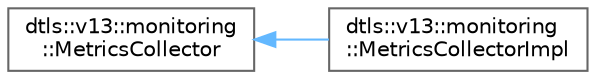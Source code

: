 digraph "Graphical Class Hierarchy"
{
 // LATEX_PDF_SIZE
  bgcolor="transparent";
  edge [fontname=Helvetica,fontsize=10,labelfontname=Helvetica,labelfontsize=10];
  node [fontname=Helvetica,fontsize=10,shape=box,height=0.2,width=0.4];
  rankdir="LR";
  Node0 [id="Node000000",label="dtls::v13::monitoring\l::MetricsCollector",height=0.2,width=0.4,color="grey40", fillcolor="white", style="filled",URL="$classdtls_1_1v13_1_1monitoring_1_1MetricsCollector.html",tooltip="Metrics collector interface."];
  Node0 -> Node1 [id="edge29_Node000000_Node000001",dir="back",color="steelblue1",style="solid",tooltip=" "];
  Node1 [id="Node000001",label="dtls::v13::monitoring\l::MetricsCollectorImpl",height=0.2,width=0.4,color="grey40", fillcolor="white", style="filled",URL="$classdtls_1_1v13_1_1monitoring_1_1MetricsCollectorImpl.html",tooltip="Metrics collector implementation."];
}
